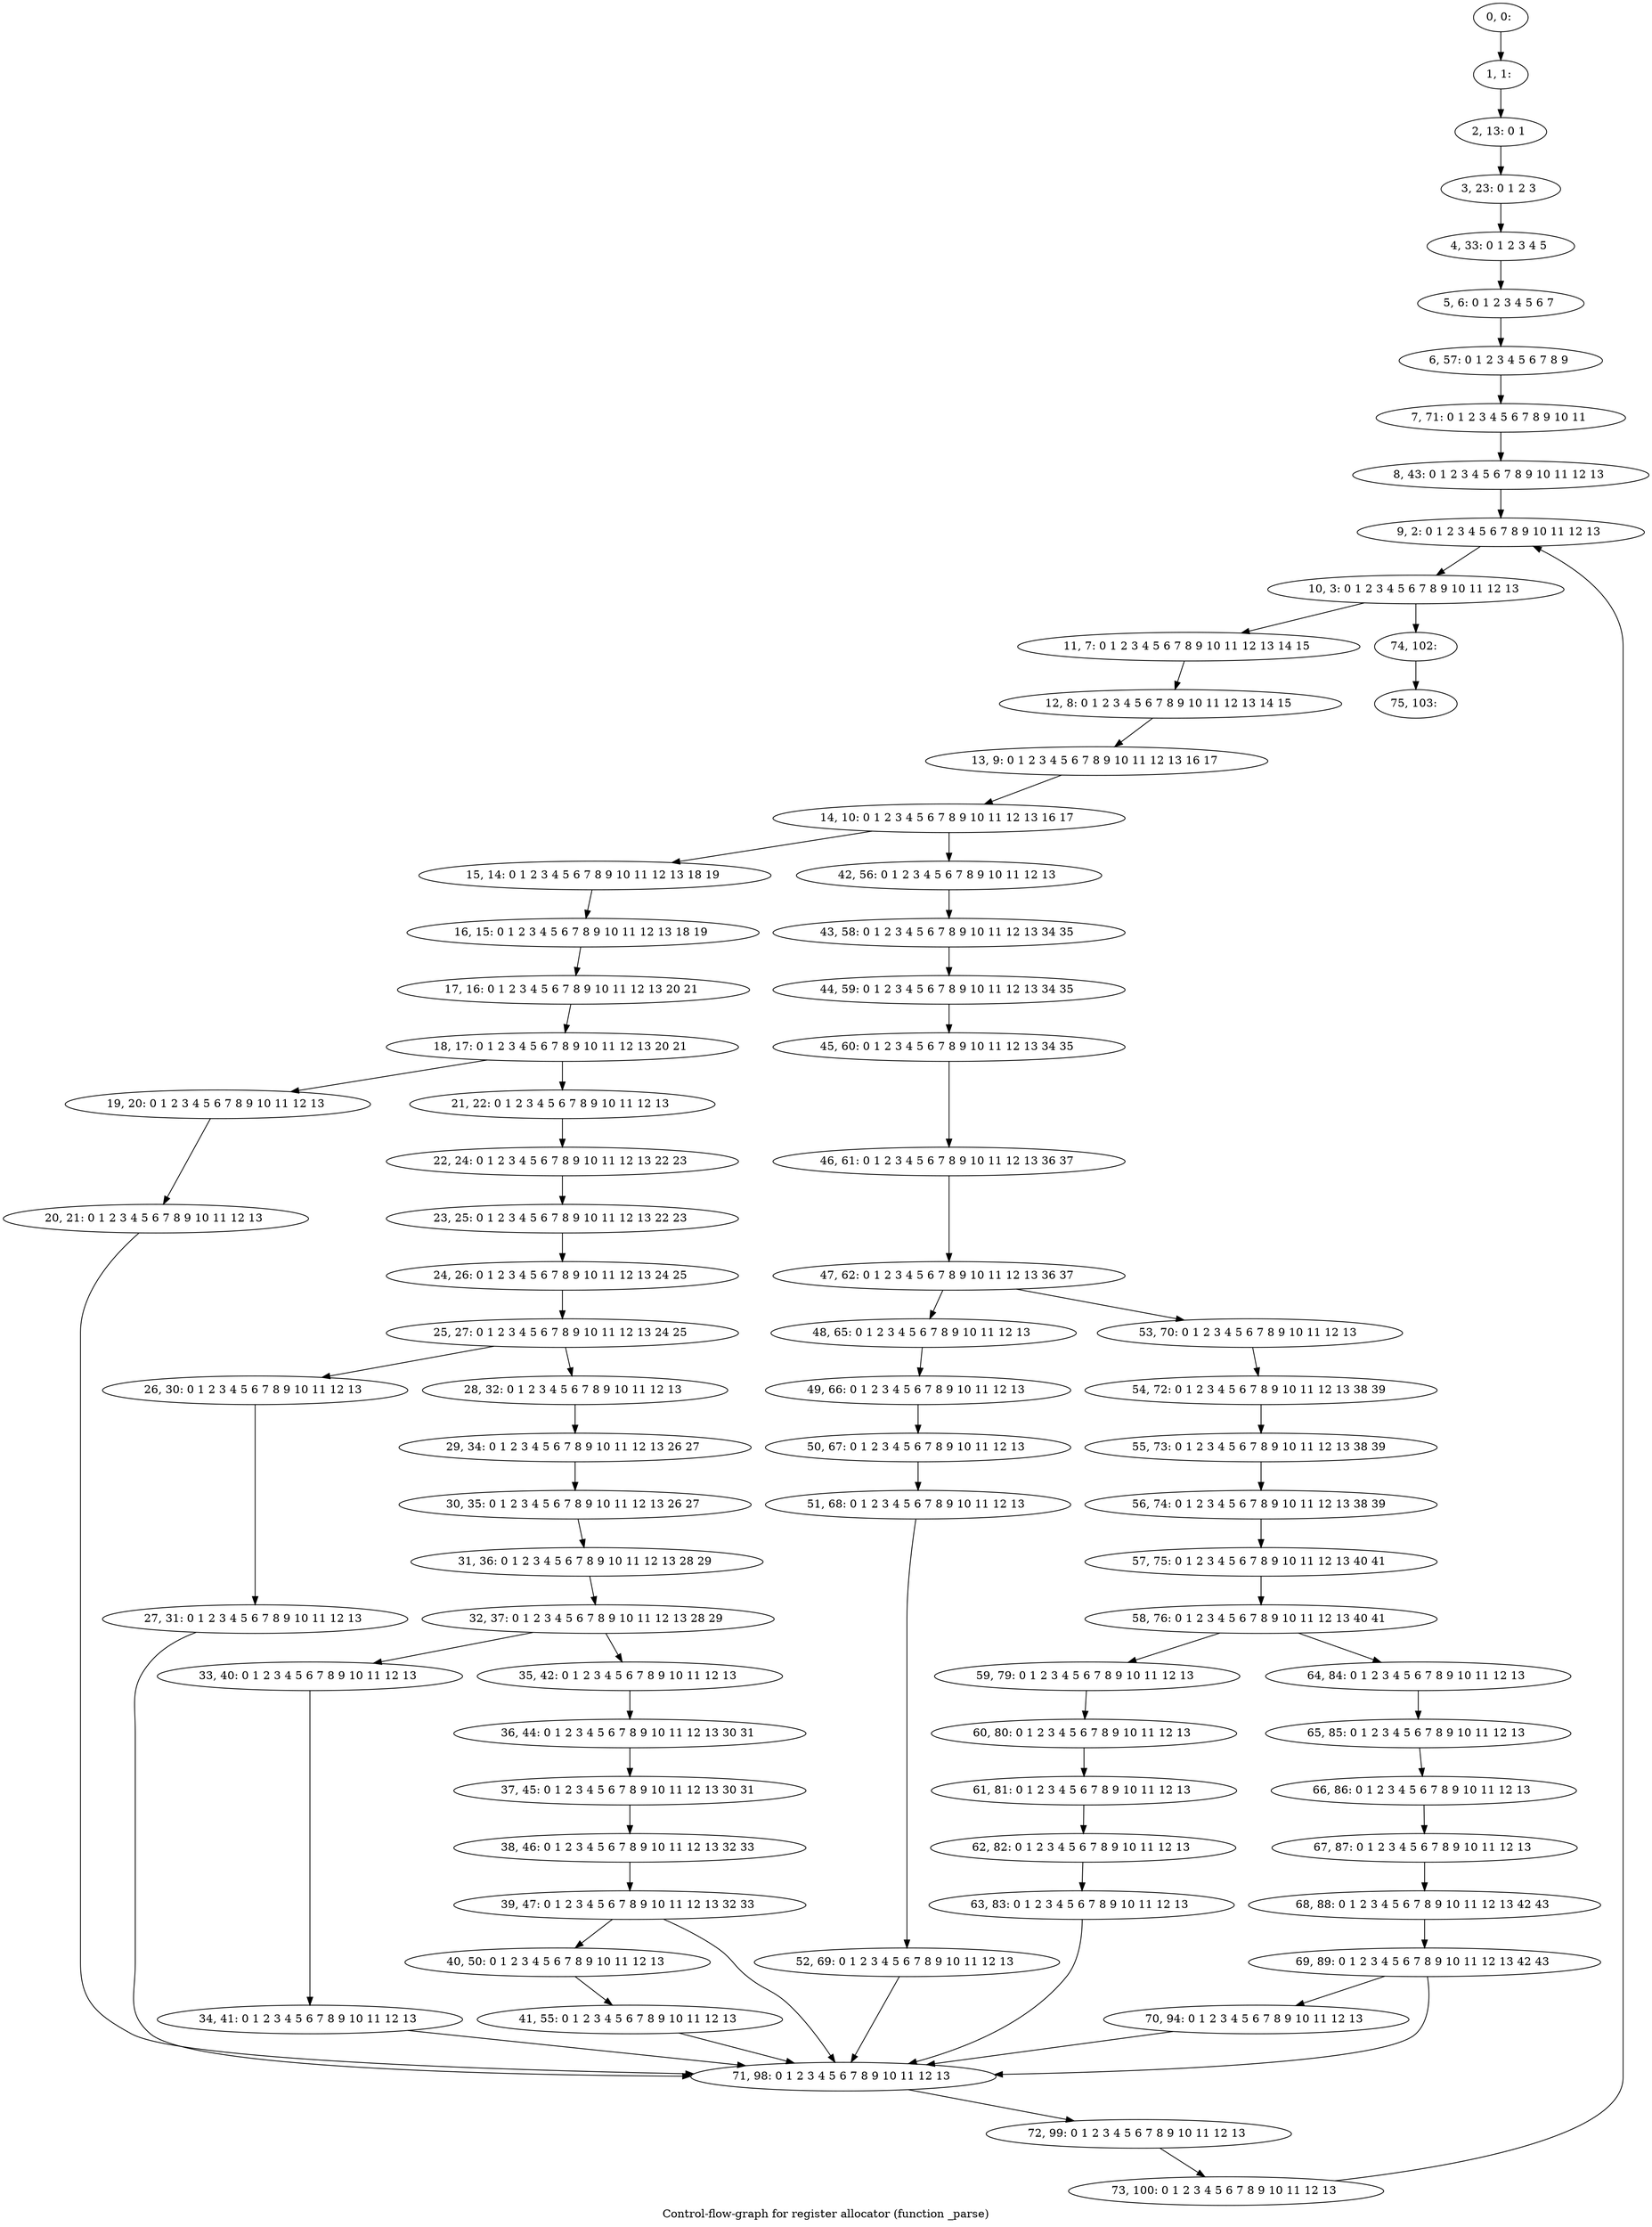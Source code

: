digraph G {
graph [label="Control-flow-graph for register allocator (function _parse)"]
0[label="0, 0: "];
1[label="1, 1: "];
2[label="2, 13: 0 1 "];
3[label="3, 23: 0 1 2 3 "];
4[label="4, 33: 0 1 2 3 4 5 "];
5[label="5, 6: 0 1 2 3 4 5 6 7 "];
6[label="6, 57: 0 1 2 3 4 5 6 7 8 9 "];
7[label="7, 71: 0 1 2 3 4 5 6 7 8 9 10 11 "];
8[label="8, 43: 0 1 2 3 4 5 6 7 8 9 10 11 12 13 "];
9[label="9, 2: 0 1 2 3 4 5 6 7 8 9 10 11 12 13 "];
10[label="10, 3: 0 1 2 3 4 5 6 7 8 9 10 11 12 13 "];
11[label="11, 7: 0 1 2 3 4 5 6 7 8 9 10 11 12 13 14 15 "];
12[label="12, 8: 0 1 2 3 4 5 6 7 8 9 10 11 12 13 14 15 "];
13[label="13, 9: 0 1 2 3 4 5 6 7 8 9 10 11 12 13 16 17 "];
14[label="14, 10: 0 1 2 3 4 5 6 7 8 9 10 11 12 13 16 17 "];
15[label="15, 14: 0 1 2 3 4 5 6 7 8 9 10 11 12 13 18 19 "];
16[label="16, 15: 0 1 2 3 4 5 6 7 8 9 10 11 12 13 18 19 "];
17[label="17, 16: 0 1 2 3 4 5 6 7 8 9 10 11 12 13 20 21 "];
18[label="18, 17: 0 1 2 3 4 5 6 7 8 9 10 11 12 13 20 21 "];
19[label="19, 20: 0 1 2 3 4 5 6 7 8 9 10 11 12 13 "];
20[label="20, 21: 0 1 2 3 4 5 6 7 8 9 10 11 12 13 "];
21[label="21, 22: 0 1 2 3 4 5 6 7 8 9 10 11 12 13 "];
22[label="22, 24: 0 1 2 3 4 5 6 7 8 9 10 11 12 13 22 23 "];
23[label="23, 25: 0 1 2 3 4 5 6 7 8 9 10 11 12 13 22 23 "];
24[label="24, 26: 0 1 2 3 4 5 6 7 8 9 10 11 12 13 24 25 "];
25[label="25, 27: 0 1 2 3 4 5 6 7 8 9 10 11 12 13 24 25 "];
26[label="26, 30: 0 1 2 3 4 5 6 7 8 9 10 11 12 13 "];
27[label="27, 31: 0 1 2 3 4 5 6 7 8 9 10 11 12 13 "];
28[label="28, 32: 0 1 2 3 4 5 6 7 8 9 10 11 12 13 "];
29[label="29, 34: 0 1 2 3 4 5 6 7 8 9 10 11 12 13 26 27 "];
30[label="30, 35: 0 1 2 3 4 5 6 7 8 9 10 11 12 13 26 27 "];
31[label="31, 36: 0 1 2 3 4 5 6 7 8 9 10 11 12 13 28 29 "];
32[label="32, 37: 0 1 2 3 4 5 6 7 8 9 10 11 12 13 28 29 "];
33[label="33, 40: 0 1 2 3 4 5 6 7 8 9 10 11 12 13 "];
34[label="34, 41: 0 1 2 3 4 5 6 7 8 9 10 11 12 13 "];
35[label="35, 42: 0 1 2 3 4 5 6 7 8 9 10 11 12 13 "];
36[label="36, 44: 0 1 2 3 4 5 6 7 8 9 10 11 12 13 30 31 "];
37[label="37, 45: 0 1 2 3 4 5 6 7 8 9 10 11 12 13 30 31 "];
38[label="38, 46: 0 1 2 3 4 5 6 7 8 9 10 11 12 13 32 33 "];
39[label="39, 47: 0 1 2 3 4 5 6 7 8 9 10 11 12 13 32 33 "];
40[label="40, 50: 0 1 2 3 4 5 6 7 8 9 10 11 12 13 "];
41[label="41, 55: 0 1 2 3 4 5 6 7 8 9 10 11 12 13 "];
42[label="42, 56: 0 1 2 3 4 5 6 7 8 9 10 11 12 13 "];
43[label="43, 58: 0 1 2 3 4 5 6 7 8 9 10 11 12 13 34 35 "];
44[label="44, 59: 0 1 2 3 4 5 6 7 8 9 10 11 12 13 34 35 "];
45[label="45, 60: 0 1 2 3 4 5 6 7 8 9 10 11 12 13 34 35 "];
46[label="46, 61: 0 1 2 3 4 5 6 7 8 9 10 11 12 13 36 37 "];
47[label="47, 62: 0 1 2 3 4 5 6 7 8 9 10 11 12 13 36 37 "];
48[label="48, 65: 0 1 2 3 4 5 6 7 8 9 10 11 12 13 "];
49[label="49, 66: 0 1 2 3 4 5 6 7 8 9 10 11 12 13 "];
50[label="50, 67: 0 1 2 3 4 5 6 7 8 9 10 11 12 13 "];
51[label="51, 68: 0 1 2 3 4 5 6 7 8 9 10 11 12 13 "];
52[label="52, 69: 0 1 2 3 4 5 6 7 8 9 10 11 12 13 "];
53[label="53, 70: 0 1 2 3 4 5 6 7 8 9 10 11 12 13 "];
54[label="54, 72: 0 1 2 3 4 5 6 7 8 9 10 11 12 13 38 39 "];
55[label="55, 73: 0 1 2 3 4 5 6 7 8 9 10 11 12 13 38 39 "];
56[label="56, 74: 0 1 2 3 4 5 6 7 8 9 10 11 12 13 38 39 "];
57[label="57, 75: 0 1 2 3 4 5 6 7 8 9 10 11 12 13 40 41 "];
58[label="58, 76: 0 1 2 3 4 5 6 7 8 9 10 11 12 13 40 41 "];
59[label="59, 79: 0 1 2 3 4 5 6 7 8 9 10 11 12 13 "];
60[label="60, 80: 0 1 2 3 4 5 6 7 8 9 10 11 12 13 "];
61[label="61, 81: 0 1 2 3 4 5 6 7 8 9 10 11 12 13 "];
62[label="62, 82: 0 1 2 3 4 5 6 7 8 9 10 11 12 13 "];
63[label="63, 83: 0 1 2 3 4 5 6 7 8 9 10 11 12 13 "];
64[label="64, 84: 0 1 2 3 4 5 6 7 8 9 10 11 12 13 "];
65[label="65, 85: 0 1 2 3 4 5 6 7 8 9 10 11 12 13 "];
66[label="66, 86: 0 1 2 3 4 5 6 7 8 9 10 11 12 13 "];
67[label="67, 87: 0 1 2 3 4 5 6 7 8 9 10 11 12 13 "];
68[label="68, 88: 0 1 2 3 4 5 6 7 8 9 10 11 12 13 42 43 "];
69[label="69, 89: 0 1 2 3 4 5 6 7 8 9 10 11 12 13 42 43 "];
70[label="70, 94: 0 1 2 3 4 5 6 7 8 9 10 11 12 13 "];
71[label="71, 98: 0 1 2 3 4 5 6 7 8 9 10 11 12 13 "];
72[label="72, 99: 0 1 2 3 4 5 6 7 8 9 10 11 12 13 "];
73[label="73, 100: 0 1 2 3 4 5 6 7 8 9 10 11 12 13 "];
74[label="74, 102: "];
75[label="75, 103: "];
0->1 ;
1->2 ;
2->3 ;
3->4 ;
4->5 ;
5->6 ;
6->7 ;
7->8 ;
8->9 ;
9->10 ;
10->11 ;
10->74 ;
11->12 ;
12->13 ;
13->14 ;
14->15 ;
14->42 ;
15->16 ;
16->17 ;
17->18 ;
18->19 ;
18->21 ;
19->20 ;
20->71 ;
21->22 ;
22->23 ;
23->24 ;
24->25 ;
25->26 ;
25->28 ;
26->27 ;
27->71 ;
28->29 ;
29->30 ;
30->31 ;
31->32 ;
32->33 ;
32->35 ;
33->34 ;
34->71 ;
35->36 ;
36->37 ;
37->38 ;
38->39 ;
39->40 ;
39->71 ;
40->41 ;
41->71 ;
42->43 ;
43->44 ;
44->45 ;
45->46 ;
46->47 ;
47->48 ;
47->53 ;
48->49 ;
49->50 ;
50->51 ;
51->52 ;
52->71 ;
53->54 ;
54->55 ;
55->56 ;
56->57 ;
57->58 ;
58->59 ;
58->64 ;
59->60 ;
60->61 ;
61->62 ;
62->63 ;
63->71 ;
64->65 ;
65->66 ;
66->67 ;
67->68 ;
68->69 ;
69->70 ;
69->71 ;
70->71 ;
71->72 ;
72->73 ;
73->9 ;
74->75 ;
}
